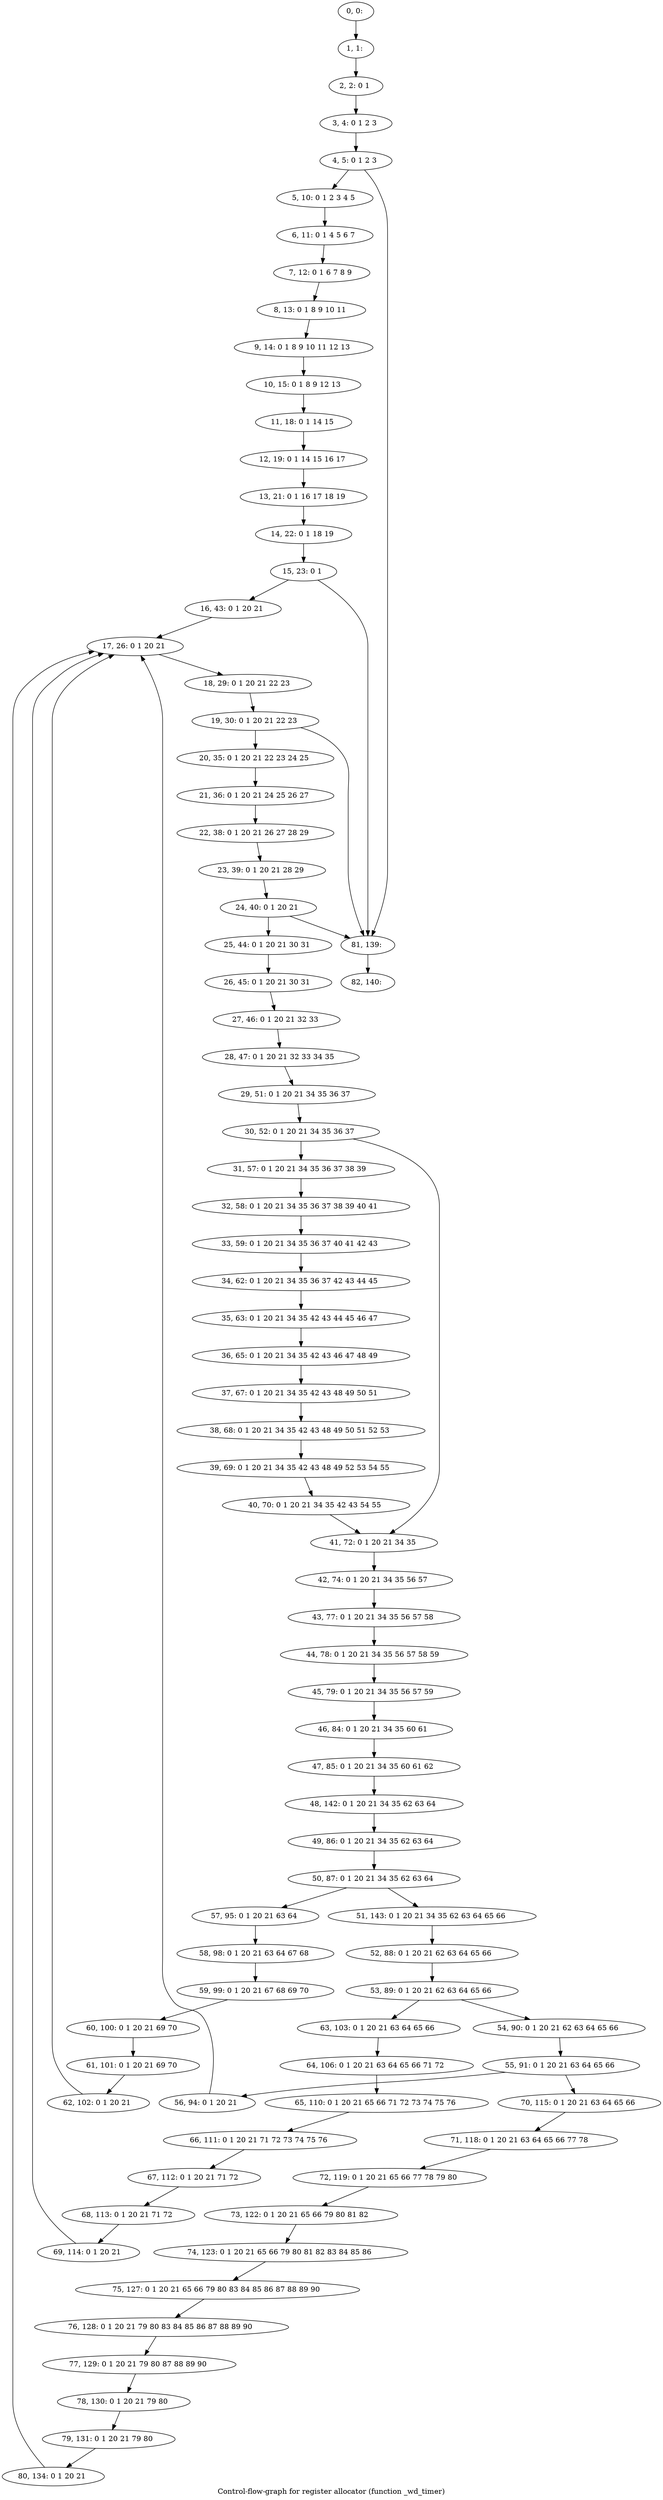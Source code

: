 digraph G {
graph [label="Control-flow-graph for register allocator (function _wd_timer)"]
0[label="0, 0: "];
1[label="1, 1: "];
2[label="2, 2: 0 1 "];
3[label="3, 4: 0 1 2 3 "];
4[label="4, 5: 0 1 2 3 "];
5[label="5, 10: 0 1 2 3 4 5 "];
6[label="6, 11: 0 1 4 5 6 7 "];
7[label="7, 12: 0 1 6 7 8 9 "];
8[label="8, 13: 0 1 8 9 10 11 "];
9[label="9, 14: 0 1 8 9 10 11 12 13 "];
10[label="10, 15: 0 1 8 9 12 13 "];
11[label="11, 18: 0 1 14 15 "];
12[label="12, 19: 0 1 14 15 16 17 "];
13[label="13, 21: 0 1 16 17 18 19 "];
14[label="14, 22: 0 1 18 19 "];
15[label="15, 23: 0 1 "];
16[label="16, 43: 0 1 20 21 "];
17[label="17, 26: 0 1 20 21 "];
18[label="18, 29: 0 1 20 21 22 23 "];
19[label="19, 30: 0 1 20 21 22 23 "];
20[label="20, 35: 0 1 20 21 22 23 24 25 "];
21[label="21, 36: 0 1 20 21 24 25 26 27 "];
22[label="22, 38: 0 1 20 21 26 27 28 29 "];
23[label="23, 39: 0 1 20 21 28 29 "];
24[label="24, 40: 0 1 20 21 "];
25[label="25, 44: 0 1 20 21 30 31 "];
26[label="26, 45: 0 1 20 21 30 31 "];
27[label="27, 46: 0 1 20 21 32 33 "];
28[label="28, 47: 0 1 20 21 32 33 34 35 "];
29[label="29, 51: 0 1 20 21 34 35 36 37 "];
30[label="30, 52: 0 1 20 21 34 35 36 37 "];
31[label="31, 57: 0 1 20 21 34 35 36 37 38 39 "];
32[label="32, 58: 0 1 20 21 34 35 36 37 38 39 40 41 "];
33[label="33, 59: 0 1 20 21 34 35 36 37 40 41 42 43 "];
34[label="34, 62: 0 1 20 21 34 35 36 37 42 43 44 45 "];
35[label="35, 63: 0 1 20 21 34 35 42 43 44 45 46 47 "];
36[label="36, 65: 0 1 20 21 34 35 42 43 46 47 48 49 "];
37[label="37, 67: 0 1 20 21 34 35 42 43 48 49 50 51 "];
38[label="38, 68: 0 1 20 21 34 35 42 43 48 49 50 51 52 53 "];
39[label="39, 69: 0 1 20 21 34 35 42 43 48 49 52 53 54 55 "];
40[label="40, 70: 0 1 20 21 34 35 42 43 54 55 "];
41[label="41, 72: 0 1 20 21 34 35 "];
42[label="42, 74: 0 1 20 21 34 35 56 57 "];
43[label="43, 77: 0 1 20 21 34 35 56 57 58 "];
44[label="44, 78: 0 1 20 21 34 35 56 57 58 59 "];
45[label="45, 79: 0 1 20 21 34 35 56 57 59 "];
46[label="46, 84: 0 1 20 21 34 35 60 61 "];
47[label="47, 85: 0 1 20 21 34 35 60 61 62 "];
48[label="48, 142: 0 1 20 21 34 35 62 63 64 "];
49[label="49, 86: 0 1 20 21 34 35 62 63 64 "];
50[label="50, 87: 0 1 20 21 34 35 62 63 64 "];
51[label="51, 143: 0 1 20 21 34 35 62 63 64 65 66 "];
52[label="52, 88: 0 1 20 21 62 63 64 65 66 "];
53[label="53, 89: 0 1 20 21 62 63 64 65 66 "];
54[label="54, 90: 0 1 20 21 62 63 64 65 66 "];
55[label="55, 91: 0 1 20 21 63 64 65 66 "];
56[label="56, 94: 0 1 20 21 "];
57[label="57, 95: 0 1 20 21 63 64 "];
58[label="58, 98: 0 1 20 21 63 64 67 68 "];
59[label="59, 99: 0 1 20 21 67 68 69 70 "];
60[label="60, 100: 0 1 20 21 69 70 "];
61[label="61, 101: 0 1 20 21 69 70 "];
62[label="62, 102: 0 1 20 21 "];
63[label="63, 103: 0 1 20 21 63 64 65 66 "];
64[label="64, 106: 0 1 20 21 63 64 65 66 71 72 "];
65[label="65, 110: 0 1 20 21 65 66 71 72 73 74 75 76 "];
66[label="66, 111: 0 1 20 21 71 72 73 74 75 76 "];
67[label="67, 112: 0 1 20 21 71 72 "];
68[label="68, 113: 0 1 20 21 71 72 "];
69[label="69, 114: 0 1 20 21 "];
70[label="70, 115: 0 1 20 21 63 64 65 66 "];
71[label="71, 118: 0 1 20 21 63 64 65 66 77 78 "];
72[label="72, 119: 0 1 20 21 65 66 77 78 79 80 "];
73[label="73, 122: 0 1 20 21 65 66 79 80 81 82 "];
74[label="74, 123: 0 1 20 21 65 66 79 80 81 82 83 84 85 86 "];
75[label="75, 127: 0 1 20 21 65 66 79 80 83 84 85 86 87 88 89 90 "];
76[label="76, 128: 0 1 20 21 79 80 83 84 85 86 87 88 89 90 "];
77[label="77, 129: 0 1 20 21 79 80 87 88 89 90 "];
78[label="78, 130: 0 1 20 21 79 80 "];
79[label="79, 131: 0 1 20 21 79 80 "];
80[label="80, 134: 0 1 20 21 "];
81[label="81, 139: "];
82[label="82, 140: "];
0->1 ;
1->2 ;
2->3 ;
3->4 ;
4->5 ;
4->81 ;
5->6 ;
6->7 ;
7->8 ;
8->9 ;
9->10 ;
10->11 ;
11->12 ;
12->13 ;
13->14 ;
14->15 ;
15->16 ;
15->81 ;
16->17 ;
17->18 ;
18->19 ;
19->20 ;
19->81 ;
20->21 ;
21->22 ;
22->23 ;
23->24 ;
24->25 ;
24->81 ;
25->26 ;
26->27 ;
27->28 ;
28->29 ;
29->30 ;
30->31 ;
30->41 ;
31->32 ;
32->33 ;
33->34 ;
34->35 ;
35->36 ;
36->37 ;
37->38 ;
38->39 ;
39->40 ;
40->41 ;
41->42 ;
42->43 ;
43->44 ;
44->45 ;
45->46 ;
46->47 ;
47->48 ;
48->49 ;
49->50 ;
50->51 ;
50->57 ;
51->52 ;
52->53 ;
53->54 ;
53->63 ;
54->55 ;
55->56 ;
55->70 ;
56->17 ;
57->58 ;
58->59 ;
59->60 ;
60->61 ;
61->62 ;
62->17 ;
63->64 ;
64->65 ;
65->66 ;
66->67 ;
67->68 ;
68->69 ;
69->17 ;
70->71 ;
71->72 ;
72->73 ;
73->74 ;
74->75 ;
75->76 ;
76->77 ;
77->78 ;
78->79 ;
79->80 ;
80->17 ;
81->82 ;
}
